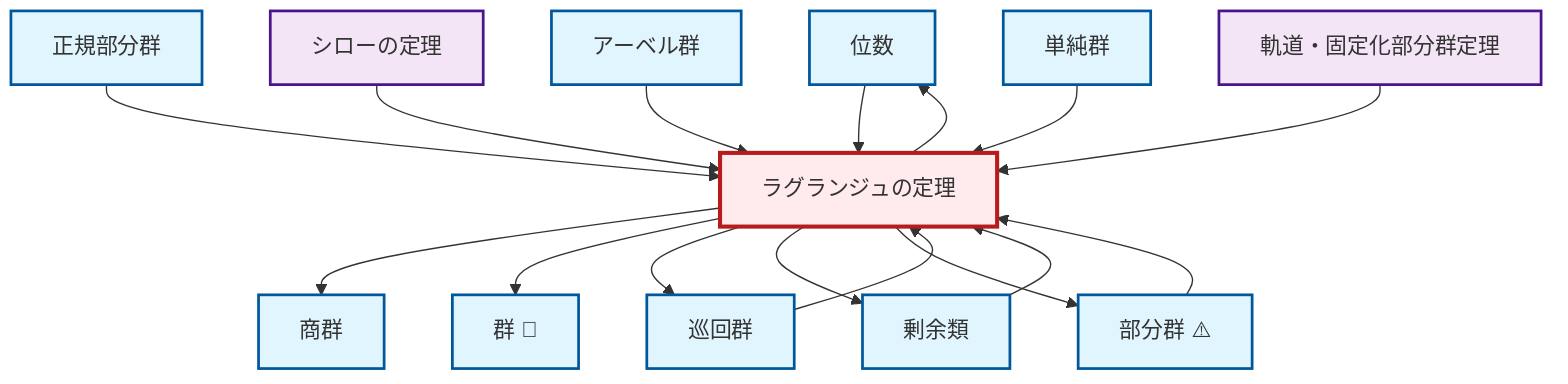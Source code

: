 graph TD
    classDef definition fill:#e1f5fe,stroke:#01579b,stroke-width:2px
    classDef theorem fill:#f3e5f5,stroke:#4a148c,stroke-width:2px
    classDef axiom fill:#fff3e0,stroke:#e65100,stroke-width:2px
    classDef example fill:#e8f5e9,stroke:#1b5e20,stroke-width:2px
    classDef current fill:#ffebee,stroke:#b71c1c,stroke-width:3px
    def-group["群 📝"]:::definition
    def-order["位数"]:::definition
    thm-lagrange["ラグランジュの定理"]:::theorem
    def-coset["剰余類"]:::definition
    def-quotient-group["商群"]:::definition
    thm-orbit-stabilizer["軌道・固定化部分群定理"]:::theorem
    def-abelian-group["アーベル群"]:::definition
    thm-sylow["シローの定理"]:::theorem
    def-cyclic-group["巡回群"]:::definition
    def-subgroup["部分群 ⚠️"]:::definition
    def-simple-group["単純群"]:::definition
    def-normal-subgroup["正規部分群"]:::definition
    def-normal-subgroup --> thm-lagrange
    def-order --> thm-lagrange
    thm-lagrange --> def-quotient-group
    thm-lagrange --> def-group
    thm-sylow --> thm-lagrange
    def-abelian-group --> thm-lagrange
    thm-lagrange --> def-cyclic-group
    thm-lagrange --> def-order
    thm-lagrange --> def-coset
    thm-lagrange --> def-subgroup
    def-simple-group --> thm-lagrange
    def-coset --> thm-lagrange
    def-subgroup --> thm-lagrange
    thm-orbit-stabilizer --> thm-lagrange
    def-cyclic-group --> thm-lagrange
    class thm-lagrange current